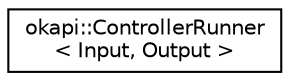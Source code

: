 digraph "Graphical Class Hierarchy"
{
 // LATEX_PDF_SIZE
  edge [fontname="Helvetica",fontsize="10",labelfontname="Helvetica",labelfontsize="10"];
  node [fontname="Helvetica",fontsize="10",shape=record];
  rankdir="LR";
  Node0 [label="okapi::ControllerRunner\l\< Input, Output \>",height=0.2,width=0.4,color="black", fillcolor="white", style="filled",URL="$classokapi_1_1ControllerRunner.html",tooltip=" "];
}
